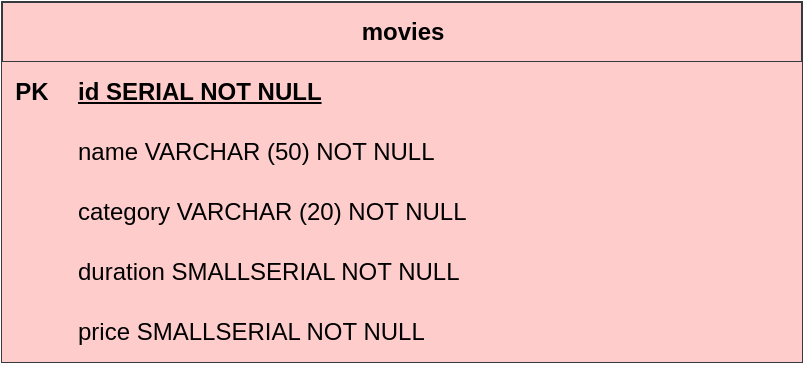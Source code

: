 <mxfile version="21.3.5" type="github">
  <diagram id="R2lEEEUBdFMjLlhIrx00" name="Page-1">
    <mxGraphModel dx="792" dy="1110" grid="1" gridSize="10" guides="1" tooltips="1" connect="1" arrows="1" fold="1" page="1" pageScale="1" pageWidth="827" pageHeight="1169" math="0" shadow="0" extFonts="Permanent Marker^https://fonts.googleapis.com/css?family=Permanent+Marker">
      <root>
        <mxCell id="0" />
        <mxCell id="1" parent="0" />
        <mxCell id="g8MGhjEq4oYOeqj8w_Ud-10" value="movies" style="shape=table;startSize=30;container=1;collapsible=1;childLayout=tableLayout;fixedRows=1;rowLines=0;fontStyle=1;align=center;resizeLast=1;html=1;fillColor=#ffcccc;strokeColor=#36393d;fontColor=#000000;" vertex="1" parent="1">
          <mxGeometry x="130" y="130" width="400" height="180" as="geometry" />
        </mxCell>
        <mxCell id="g8MGhjEq4oYOeqj8w_Ud-11" value="" style="shape=tableRow;horizontal=0;startSize=0;swimlaneHead=0;swimlaneBody=0;collapsible=0;dropTarget=0;points=[[0,0.5],[1,0.5]];portConstraint=eastwest;top=0;left=0;right=0;bottom=1;fillColor=#ffcccc;strokeColor=#36393d;fontColor=#000000;" vertex="1" parent="g8MGhjEq4oYOeqj8w_Ud-10">
          <mxGeometry y="30" width="400" height="30" as="geometry" />
        </mxCell>
        <mxCell id="g8MGhjEq4oYOeqj8w_Ud-12" value="PK" style="shape=partialRectangle;connectable=0;top=0;left=0;bottom=0;right=0;fontStyle=1;overflow=hidden;whiteSpace=wrap;html=1;fillColor=#ffcccc;strokeColor=#36393d;fontColor=#000000;" vertex="1" parent="g8MGhjEq4oYOeqj8w_Ud-11">
          <mxGeometry width="30" height="30" as="geometry">
            <mxRectangle width="30" height="30" as="alternateBounds" />
          </mxGeometry>
        </mxCell>
        <mxCell id="g8MGhjEq4oYOeqj8w_Ud-13" value="id SERIAL NOT NULL" style="shape=partialRectangle;connectable=0;top=0;left=0;bottom=0;right=0;align=left;spacingLeft=6;fontStyle=5;overflow=hidden;whiteSpace=wrap;html=1;fillColor=#ffcccc;strokeColor=#36393d;fontColor=#000000;" vertex="1" parent="g8MGhjEq4oYOeqj8w_Ud-11">
          <mxGeometry x="30" width="370" height="30" as="geometry">
            <mxRectangle width="370" height="30" as="alternateBounds" />
          </mxGeometry>
        </mxCell>
        <mxCell id="g8MGhjEq4oYOeqj8w_Ud-14" value="" style="shape=tableRow;horizontal=0;startSize=0;swimlaneHead=0;swimlaneBody=0;collapsible=0;dropTarget=0;points=[[0,0.5],[1,0.5]];portConstraint=eastwest;top=0;left=0;right=0;bottom=0;fillColor=#ffcccc;strokeColor=#36393d;fontColor=#000000;" vertex="1" parent="g8MGhjEq4oYOeqj8w_Ud-10">
          <mxGeometry y="60" width="400" height="30" as="geometry" />
        </mxCell>
        <mxCell id="g8MGhjEq4oYOeqj8w_Ud-15" value="" style="shape=partialRectangle;connectable=0;top=0;left=0;bottom=0;right=0;editable=1;overflow=hidden;whiteSpace=wrap;html=1;fillColor=#ffcccc;strokeColor=#36393d;fontColor=#000000;" vertex="1" parent="g8MGhjEq4oYOeqj8w_Ud-14">
          <mxGeometry width="30" height="30" as="geometry">
            <mxRectangle width="30" height="30" as="alternateBounds" />
          </mxGeometry>
        </mxCell>
        <mxCell id="g8MGhjEq4oYOeqj8w_Ud-16" value="name VARCHAR (50) NOT NULL" style="shape=partialRectangle;connectable=0;top=0;left=0;bottom=0;right=0;align=left;spacingLeft=6;overflow=hidden;whiteSpace=wrap;html=1;fillColor=#ffcccc;strokeColor=#36393d;fontColor=#000000;" vertex="1" parent="g8MGhjEq4oYOeqj8w_Ud-14">
          <mxGeometry x="30" width="370" height="30" as="geometry">
            <mxRectangle width="370" height="30" as="alternateBounds" />
          </mxGeometry>
        </mxCell>
        <mxCell id="g8MGhjEq4oYOeqj8w_Ud-17" value="" style="shape=tableRow;horizontal=0;startSize=0;swimlaneHead=0;swimlaneBody=0;collapsible=0;dropTarget=0;points=[[0,0.5],[1,0.5]];portConstraint=eastwest;top=0;left=0;right=0;bottom=0;fillColor=#ffcccc;strokeColor=#36393d;fontColor=#000000;" vertex="1" parent="g8MGhjEq4oYOeqj8w_Ud-10">
          <mxGeometry y="90" width="400" height="30" as="geometry" />
        </mxCell>
        <mxCell id="g8MGhjEq4oYOeqj8w_Ud-18" value="" style="shape=partialRectangle;connectable=0;top=0;left=0;bottom=0;right=0;editable=1;overflow=hidden;whiteSpace=wrap;html=1;fillColor=#ffcccc;strokeColor=#36393d;fontColor=#000000;" vertex="1" parent="g8MGhjEq4oYOeqj8w_Ud-17">
          <mxGeometry width="30" height="30" as="geometry">
            <mxRectangle width="30" height="30" as="alternateBounds" />
          </mxGeometry>
        </mxCell>
        <mxCell id="g8MGhjEq4oYOeqj8w_Ud-19" value="category VARCHAR (20) NOT NULL" style="shape=partialRectangle;connectable=0;top=0;left=0;bottom=0;right=0;align=left;spacingLeft=6;overflow=hidden;whiteSpace=wrap;html=1;fillColor=#ffcccc;strokeColor=#36393d;fontColor=#000000;" vertex="1" parent="g8MGhjEq4oYOeqj8w_Ud-17">
          <mxGeometry x="30" width="370" height="30" as="geometry">
            <mxRectangle width="370" height="30" as="alternateBounds" />
          </mxGeometry>
        </mxCell>
        <mxCell id="g8MGhjEq4oYOeqj8w_Ud-20" value="" style="shape=tableRow;horizontal=0;startSize=0;swimlaneHead=0;swimlaneBody=0;collapsible=0;dropTarget=0;points=[[0,0.5],[1,0.5]];portConstraint=eastwest;top=0;left=0;right=0;bottom=0;fillColor=#ffcccc;strokeColor=#36393d;fontColor=#000000;" vertex="1" parent="g8MGhjEq4oYOeqj8w_Ud-10">
          <mxGeometry y="120" width="400" height="30" as="geometry" />
        </mxCell>
        <mxCell id="g8MGhjEq4oYOeqj8w_Ud-21" value="" style="shape=partialRectangle;connectable=0;top=0;left=0;bottom=0;right=0;editable=1;overflow=hidden;whiteSpace=wrap;html=1;fillColor=#ffcccc;strokeColor=#36393d;fontColor=#000000;" vertex="1" parent="g8MGhjEq4oYOeqj8w_Ud-20">
          <mxGeometry width="30" height="30" as="geometry">
            <mxRectangle width="30" height="30" as="alternateBounds" />
          </mxGeometry>
        </mxCell>
        <mxCell id="g8MGhjEq4oYOeqj8w_Ud-22" value="duration SMALLSERIAL NOT NULL" style="shape=partialRectangle;connectable=0;top=0;left=0;bottom=0;right=0;align=left;spacingLeft=6;overflow=hidden;whiteSpace=wrap;html=1;fillColor=#ffcccc;strokeColor=#36393d;fontColor=#000000;" vertex="1" parent="g8MGhjEq4oYOeqj8w_Ud-20">
          <mxGeometry x="30" width="370" height="30" as="geometry">
            <mxRectangle width="370" height="30" as="alternateBounds" />
          </mxGeometry>
        </mxCell>
        <mxCell id="g8MGhjEq4oYOeqj8w_Ud-25" style="shape=tableRow;horizontal=0;startSize=0;swimlaneHead=0;swimlaneBody=0;collapsible=0;dropTarget=0;points=[[0,0.5],[1,0.5]];portConstraint=eastwest;top=0;left=0;right=0;bottom=0;fillColor=#ffcccc;strokeColor=#36393d;fontColor=#000000;" vertex="1" parent="g8MGhjEq4oYOeqj8w_Ud-10">
          <mxGeometry y="150" width="400" height="30" as="geometry" />
        </mxCell>
        <mxCell id="g8MGhjEq4oYOeqj8w_Ud-26" style="shape=partialRectangle;connectable=0;top=0;left=0;bottom=0;right=0;editable=1;overflow=hidden;whiteSpace=wrap;html=1;fillColor=#ffcccc;strokeColor=#36393d;fontColor=#000000;" vertex="1" parent="g8MGhjEq4oYOeqj8w_Ud-25">
          <mxGeometry width="30" height="30" as="geometry">
            <mxRectangle width="30" height="30" as="alternateBounds" />
          </mxGeometry>
        </mxCell>
        <mxCell id="g8MGhjEq4oYOeqj8w_Ud-27" value="price SMALLSERIAL NOT NULL" style="shape=partialRectangle;connectable=0;top=0;left=0;bottom=0;right=0;align=left;spacingLeft=6;overflow=hidden;whiteSpace=wrap;html=1;fillColor=#ffcccc;strokeColor=#36393d;fontColor=#000000;" vertex="1" parent="g8MGhjEq4oYOeqj8w_Ud-25">
          <mxGeometry x="30" width="370" height="30" as="geometry">
            <mxRectangle width="370" height="30" as="alternateBounds" />
          </mxGeometry>
        </mxCell>
      </root>
    </mxGraphModel>
  </diagram>
</mxfile>
